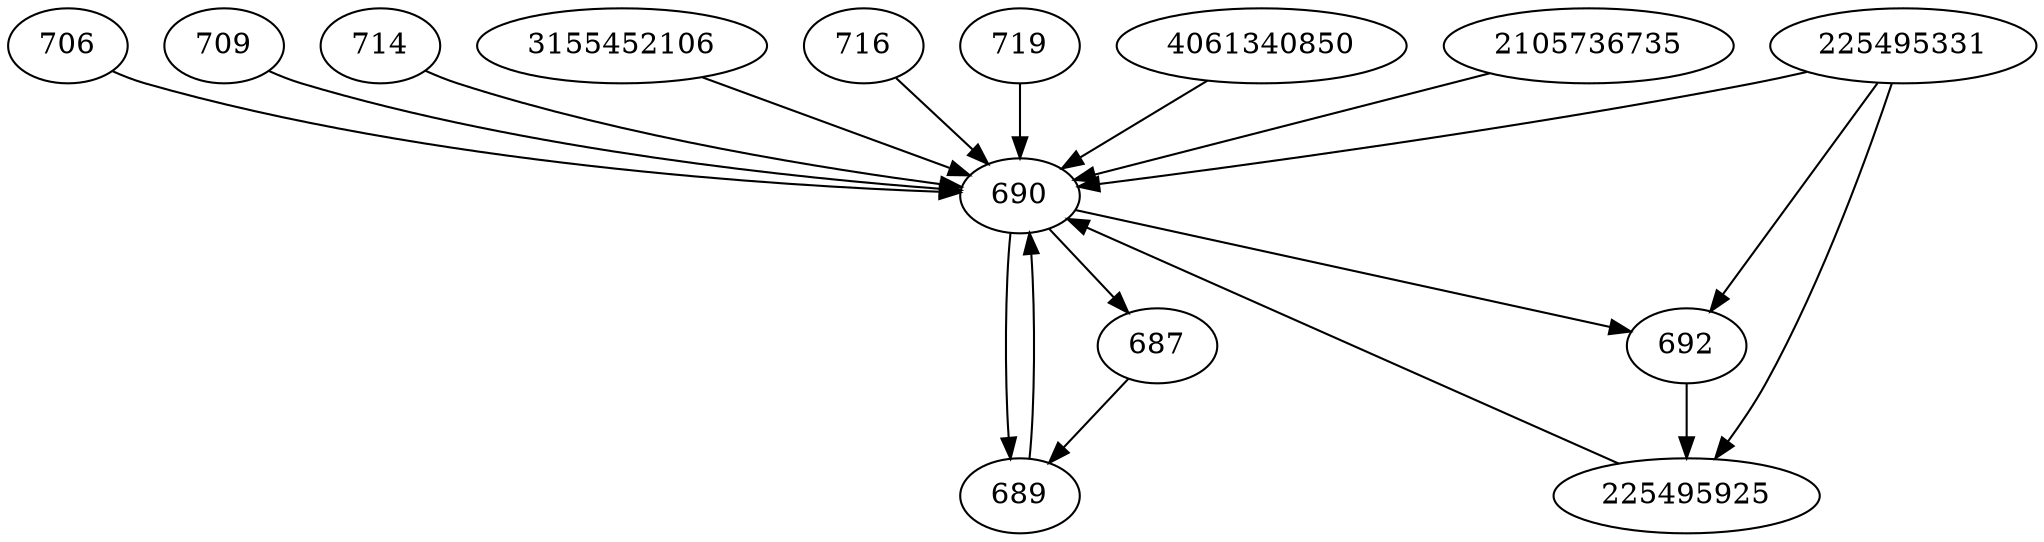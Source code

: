 strict digraph  {
706;
225495331;
709;
714;
3155452106;
716;
719;
687;
689;
4061340850;
690;
692;
225495925;
2105736735;
706 -> 690;
225495331 -> 690;
225495331 -> 225495925;
225495331 -> 692;
709 -> 690;
714 -> 690;
3155452106 -> 690;
716 -> 690;
719 -> 690;
687 -> 689;
689 -> 690;
4061340850 -> 690;
690 -> 692;
690 -> 687;
690 -> 689;
692 -> 225495925;
225495925 -> 690;
2105736735 -> 690;
}
